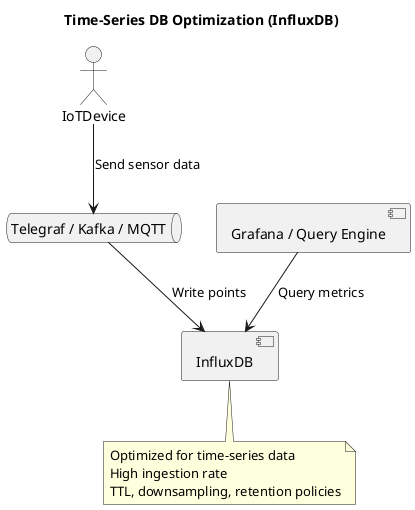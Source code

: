 @startuml

title Time-Series DB Optimization (InfluxDB)

actor IoTDevice
queue "Telegraf / Kafka / MQTT" as Ingest
component "InfluxDB" as Influx
component "Grafana / Query Engine" as Dashboard

IoTDevice --> Ingest : Send sensor data
Ingest --> Influx : Write points
Dashboard --> Influx : Query metrics

note bottom of Influx
  Optimized for time-series data
  High ingestion rate
  TTL, downsampling, retention policies
end note

@enduml
